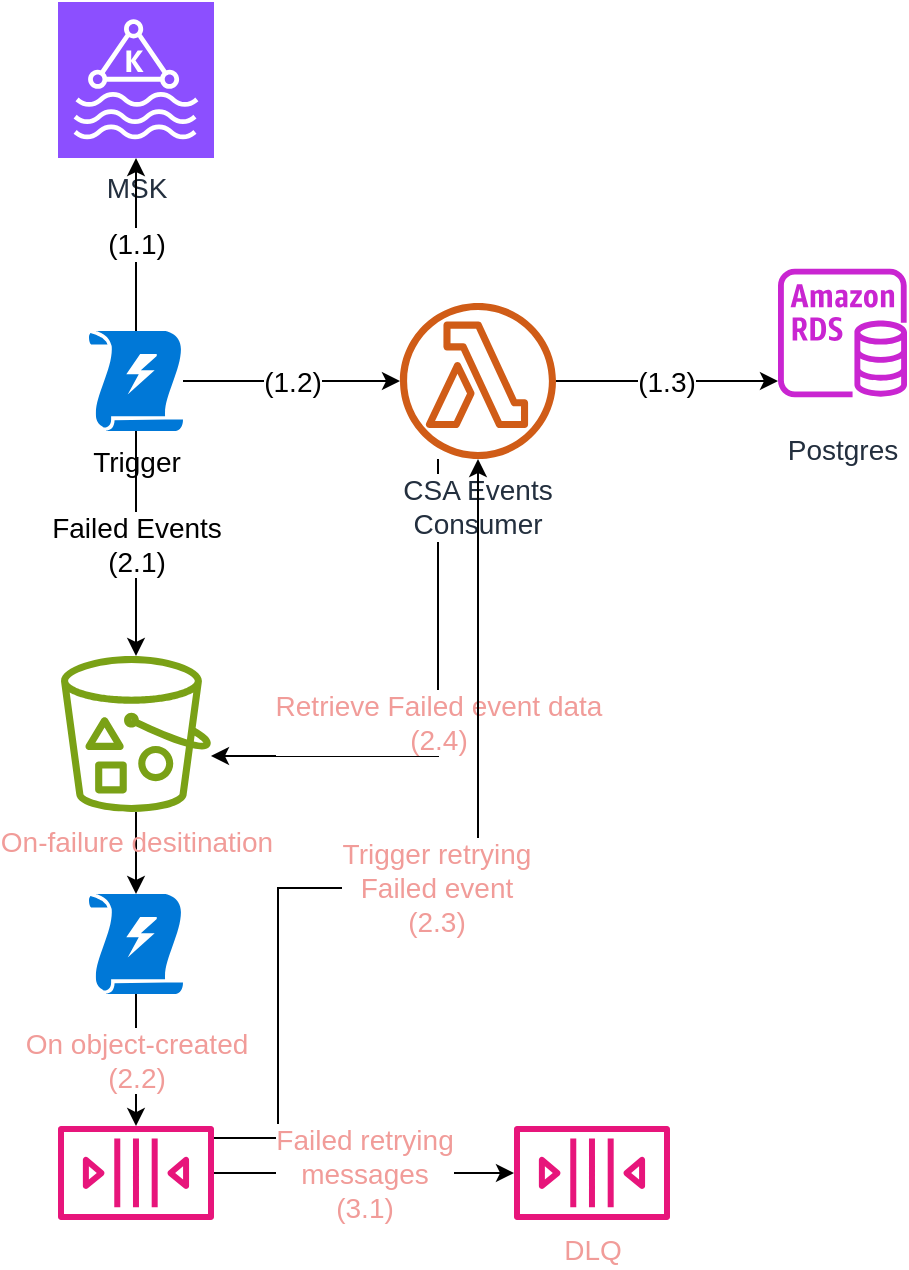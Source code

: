 <mxfile version="24.8.6">
  <diagram id="Ht1M8jgEwFfnCIfOTk4-" name="Page-1">
    <mxGraphModel dx="2578" dy="1439" grid="1" gridSize="10" guides="1" tooltips="1" connect="1" arrows="1" fold="1" page="1" pageScale="1" pageWidth="1169" pageHeight="827" math="0" shadow="0">
      <root>
        <mxCell id="0" />
        <mxCell id="1" parent="0" />
        <mxCell id="d1aQsJZGRrAFsnmFgu7d-13" value="(1.3)" style="edgeStyle=orthogonalEdgeStyle;rounded=0;orthogonalLoop=1;jettySize=auto;html=1;fontSize=14;" edge="1" parent="1" source="UEzPUAAOIrF-is8g5C7q-115">
          <mxGeometry relative="1" as="geometry">
            <mxPoint x="440" y="229.5" as="targetPoint" />
          </mxGeometry>
        </mxCell>
        <mxCell id="d1aQsJZGRrAFsnmFgu7d-29" value="&lt;div style=&quot;font-size: 14px;&quot;&gt;Retrieve Failed event data&lt;/div&gt;(2.4)" style="edgeStyle=orthogonalEdgeStyle;rounded=0;orthogonalLoop=1;jettySize=auto;html=1;fontSize=14;fontColor=#F19C99;" edge="1" parent="1" source="UEzPUAAOIrF-is8g5C7q-115" target="d1aQsJZGRrAFsnmFgu7d-3">
          <mxGeometry relative="1" as="geometry">
            <Array as="points">
              <mxPoint x="270" y="417" />
            </Array>
          </mxGeometry>
        </mxCell>
        <mxCell id="UEzPUAAOIrF-is8g5C7q-115" value="CSA Events Consumer" style="outlineConnect=0;fontColor=#232F3E;gradientColor=none;fillColor=#D05C17;strokeColor=none;dashed=0;verticalLabelPosition=bottom;verticalAlign=top;align=center;html=1;fontSize=14;fontStyle=0;aspect=fixed;pointerEvents=1;shape=mxgraph.aws4.lambda_function;labelBackgroundColor=#FFFFFF;labelBorderColor=none;whiteSpace=wrap;" parent="1" vertex="1">
          <mxGeometry x="251" y="190.5" width="78" height="78" as="geometry" />
        </mxCell>
        <mxCell id="d1aQsJZGRrAFsnmFgu7d-1" value="MSK" style="sketch=0;points=[[0,0,0],[0.25,0,0],[0.5,0,0],[0.75,0,0],[1,0,0],[0,1,0],[0.25,1,0],[0.5,1,0],[0.75,1,0],[1,1,0],[0,0.25,0],[0,0.5,0],[0,0.75,0],[1,0.25,0],[1,0.5,0],[1,0.75,0]];outlineConnect=0;fontColor=#232F3E;fillColor=#8C4FFF;strokeColor=#ffffff;dashed=0;verticalLabelPosition=bottom;verticalAlign=top;align=center;html=1;fontSize=14;fontStyle=0;aspect=fixed;shape=mxgraph.aws4.resourceIcon;resIcon=mxgraph.aws4.managed_streaming_for_kafka;" vertex="1" parent="1">
          <mxGeometry x="80" y="40" width="78" height="78" as="geometry" />
        </mxCell>
        <mxCell id="d1aQsJZGRrAFsnmFgu7d-6" value="(1.2)" style="edgeStyle=orthogonalEdgeStyle;rounded=0;orthogonalLoop=1;jettySize=auto;html=1;fontSize=14;" edge="1" parent="1" source="d1aQsJZGRrAFsnmFgu7d-2" target="UEzPUAAOIrF-is8g5C7q-115">
          <mxGeometry relative="1" as="geometry" />
        </mxCell>
        <mxCell id="d1aQsJZGRrAFsnmFgu7d-7" value="(1.1)" style="edgeStyle=orthogonalEdgeStyle;rounded=0;orthogonalLoop=1;jettySize=auto;html=1;fontSize=14;" edge="1" parent="1" source="d1aQsJZGRrAFsnmFgu7d-2" target="d1aQsJZGRrAFsnmFgu7d-1">
          <mxGeometry relative="1" as="geometry" />
        </mxCell>
        <mxCell id="d1aQsJZGRrAFsnmFgu7d-17" value="Failed Events&lt;div style=&quot;font-size: 14px;&quot;&gt;(2.1)&lt;/div&gt;" style="edgeStyle=orthogonalEdgeStyle;rounded=0;orthogonalLoop=1;jettySize=auto;html=1;fontSize=14;" edge="1" parent="1" source="d1aQsJZGRrAFsnmFgu7d-2" target="d1aQsJZGRrAFsnmFgu7d-3">
          <mxGeometry relative="1" as="geometry" />
        </mxCell>
        <mxCell id="d1aQsJZGRrAFsnmFgu7d-2" value="Trigger" style="sketch=0;aspect=fixed;pointerEvents=1;shadow=0;dashed=0;html=1;strokeColor=none;labelPosition=center;verticalLabelPosition=bottom;verticalAlign=top;align=center;shape=mxgraph.mscae.enterprise.triggers;fillColor=#0078D7;fontSize=14;" vertex="1" parent="1">
          <mxGeometry x="95.5" y="204.5" width="47" height="50" as="geometry" />
        </mxCell>
        <mxCell id="d1aQsJZGRrAFsnmFgu7d-21" value="" style="edgeStyle=orthogonalEdgeStyle;rounded=0;orthogonalLoop=1;jettySize=auto;html=1;fontSize=14;fontColor=#F19C99;" edge="1" parent="1" source="d1aQsJZGRrAFsnmFgu7d-3" target="d1aQsJZGRrAFsnmFgu7d-20">
          <mxGeometry relative="1" as="geometry" />
        </mxCell>
        <mxCell id="d1aQsJZGRrAFsnmFgu7d-3" value="On-failure desitination" style="sketch=0;outlineConnect=0;fontColor=#F19C99;gradientColor=none;fillColor=#7AA116;strokeColor=none;dashed=0;verticalLabelPosition=bottom;verticalAlign=top;align=center;html=1;fontSize=14;fontStyle=0;aspect=fixed;pointerEvents=1;shape=mxgraph.aws4.bucket_with_objects;" vertex="1" parent="1">
          <mxGeometry x="81.5" y="367" width="75" height="78" as="geometry" />
        </mxCell>
        <mxCell id="d1aQsJZGRrAFsnmFgu7d-8" value="Postgres" style="aspect=fixed;html=1;align=center;fontSize=14;image=img/lib/azure2/databases/Azure_Database_PostgreSQL_Server.svg;sketch=0;outlineConnect=0;fontColor=#232F3E;gradientColor=none;fillColor=#C925D1;strokeColor=none;dashed=0;verticalLabelPosition=bottom;verticalAlign=top;fontStyle=0;pointerEvents=1;shape=mxgraph.aws4.rds_instance;" vertex="1" parent="1">
          <mxGeometry x="440" y="162.5" width="64.5" height="86" as="geometry" />
        </mxCell>
        <mxCell id="d1aQsJZGRrAFsnmFgu7d-24" value="Trigger retrying&lt;div style=&quot;font-size: 14px;&quot;&gt;Failed event&lt;/div&gt;&lt;div style=&quot;font-size: 14px;&quot;&gt;(2.3)&lt;/div&gt;" style="edgeStyle=orthogonalEdgeStyle;rounded=0;orthogonalLoop=1;jettySize=auto;html=1;fontSize=14;fontColor=#F19C99;" edge="1" parent="1" source="d1aQsJZGRrAFsnmFgu7d-18" target="UEzPUAAOIrF-is8g5C7q-115">
          <mxGeometry relative="1" as="geometry">
            <mxPoint x="320" y="274" as="targetPoint" />
            <Array as="points">
              <mxPoint x="190" y="608" />
              <mxPoint x="190" y="483" />
              <mxPoint x="290" y="483" />
            </Array>
          </mxGeometry>
        </mxCell>
        <mxCell id="d1aQsJZGRrAFsnmFgu7d-28" value="Failed retrying&lt;div style=&quot;font-size: 14px;&quot;&gt;messages&lt;/div&gt;&lt;div style=&quot;font-size: 14px;&quot;&gt;(3.1)&lt;/div&gt;" style="edgeStyle=orthogonalEdgeStyle;rounded=0;orthogonalLoop=1;jettySize=auto;html=1;fontSize=14;fontColor=#F19C99;" edge="1" parent="1" source="d1aQsJZGRrAFsnmFgu7d-18" target="d1aQsJZGRrAFsnmFgu7d-26">
          <mxGeometry relative="1" as="geometry" />
        </mxCell>
        <mxCell id="d1aQsJZGRrAFsnmFgu7d-18" value="" style="sketch=0;outlineConnect=0;fontColor=#F19C99;gradientColor=none;fillColor=#E7157B;strokeColor=none;dashed=0;verticalLabelPosition=bottom;verticalAlign=top;align=center;html=1;fontSize=14;fontStyle=0;aspect=fixed;pointerEvents=1;shape=mxgraph.aws4.queue;" vertex="1" parent="1">
          <mxGeometry x="80" y="602" width="78" height="47" as="geometry" />
        </mxCell>
        <mxCell id="d1aQsJZGRrAFsnmFgu7d-22" value="On object-created&lt;div style=&quot;font-size: 14px;&quot;&gt;(2.2)&lt;/div&gt;" style="edgeStyle=orthogonalEdgeStyle;rounded=0;orthogonalLoop=1;jettySize=auto;html=1;fontSize=14;fontColor=#F19C99;" edge="1" parent="1" source="d1aQsJZGRrAFsnmFgu7d-20" target="d1aQsJZGRrAFsnmFgu7d-18">
          <mxGeometry relative="1" as="geometry" />
        </mxCell>
        <mxCell id="d1aQsJZGRrAFsnmFgu7d-20" value="" style="sketch=0;aspect=fixed;pointerEvents=1;shadow=0;dashed=0;html=1;strokeColor=none;labelPosition=center;verticalLabelPosition=bottom;verticalAlign=top;align=center;shape=mxgraph.mscae.enterprise.triggers;fillColor=#0078D7;fontSize=14;fontColor=#F19C99;" vertex="1" parent="1">
          <mxGeometry x="95.5" y="486" width="47" height="50" as="geometry" />
        </mxCell>
        <mxCell id="d1aQsJZGRrAFsnmFgu7d-26" value="DLQ" style="sketch=0;outlineConnect=0;fontColor=#F19C99;gradientColor=none;fillColor=#E7157B;strokeColor=none;dashed=0;verticalLabelPosition=bottom;verticalAlign=top;align=center;html=1;fontSize=14;fontStyle=0;aspect=fixed;pointerEvents=1;shape=mxgraph.aws4.queue;" vertex="1" parent="1">
          <mxGeometry x="308" y="602" width="78" height="47" as="geometry" />
        </mxCell>
      </root>
    </mxGraphModel>
  </diagram>
</mxfile>
